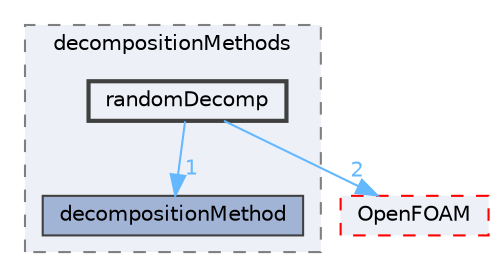 digraph "src/parallel/decompose/decompositionMethods/randomDecomp"
{
 // LATEX_PDF_SIZE
  bgcolor="transparent";
  edge [fontname=Helvetica,fontsize=10,labelfontname=Helvetica,labelfontsize=10];
  node [fontname=Helvetica,fontsize=10,shape=box,height=0.2,width=0.4];
  compound=true
  subgraph clusterdir_e3b70d1802e286fd48b60eaae8da0038 {
    graph [ bgcolor="#edf0f7", pencolor="grey50", label="decompositionMethods", fontname=Helvetica,fontsize=10 style="filled,dashed", URL="dir_e3b70d1802e286fd48b60eaae8da0038.html",tooltip=""]
  dir_fac2e9a5f999a64c1614a6b89ef1f3a1 [label="decompositionMethod", fillcolor="#a2b4d6", color="grey25", style="filled", URL="dir_fac2e9a5f999a64c1614a6b89ef1f3a1.html",tooltip=""];
  dir_3dfa2416c47db01af65133a78f46b03b [label="randomDecomp", fillcolor="#edf0f7", color="grey25", style="filled,bold", URL="dir_3dfa2416c47db01af65133a78f46b03b.html",tooltip=""];
  }
  dir_c5473ff19b20e6ec4dfe5c310b3778a8 [label="OpenFOAM", fillcolor="#edf0f7", color="red", style="filled,dashed", URL="dir_c5473ff19b20e6ec4dfe5c310b3778a8.html",tooltip=""];
  dir_3dfa2416c47db01af65133a78f46b03b->dir_c5473ff19b20e6ec4dfe5c310b3778a8 [headlabel="2", labeldistance=1.5 headhref="dir_003182_002695.html" href="dir_003182_002695.html" color="steelblue1" fontcolor="steelblue1"];
  dir_3dfa2416c47db01af65133a78f46b03b->dir_fac2e9a5f999a64c1614a6b89ef1f3a1 [headlabel="1", labeldistance=1.5 headhref="dir_003182_000833.html" href="dir_003182_000833.html" color="steelblue1" fontcolor="steelblue1"];
}
